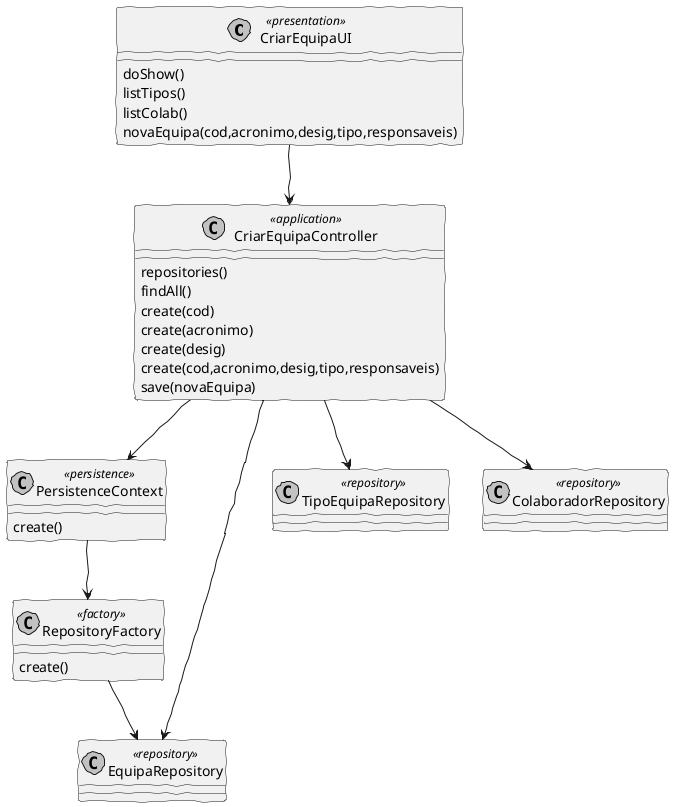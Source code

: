 @startuml
'http://plantuml.com/skinparam.html
skinparam handwritten true
skinparam monochrome true
skinparam packageStyle rect
skinparam defaultFontName FG Virgil
skinparam shadowing false

class CriarEquipaUI <<presentation>>
class CriarEquipaController <<application>>
class PersistenceContext <<persistence>>
class RepositoryFactory <<factory>>
class EquipaRepository <<repository>>
class TipoEquipaRepository <<repository>>
class ColaboradorRepository <<repository>>


CriarEquipaUI --> CriarEquipaController
CriarEquipaUI : doShow()
CriarEquipaUI : listTipos()
CriarEquipaUI : listColab()
CriarEquipaUI : novaEquipa(cod,acronimo,desig,tipo,responsaveis)

CriarEquipaController : repositories()
CriarEquipaController : findAll()
CriarEquipaController : create(cod)
CriarEquipaController : create(acronimo)
CriarEquipaController : create(desig)
CriarEquipaController : create(cod,acronimo,desig,tipo,responsaveis)
CriarEquipaController : save(novaEquipa)

CriarEquipaController --> EquipaRepository
CriarEquipaController --> TipoEquipaRepository
CriarEquipaController --> ColaboradorRepository
CriarEquipaController --> PersistenceContext
PersistenceContext --> RepositoryFactory

RepositoryFactory --> EquipaRepository
RepositoryFactory : create()

PersistenceContext : create()

@enduml